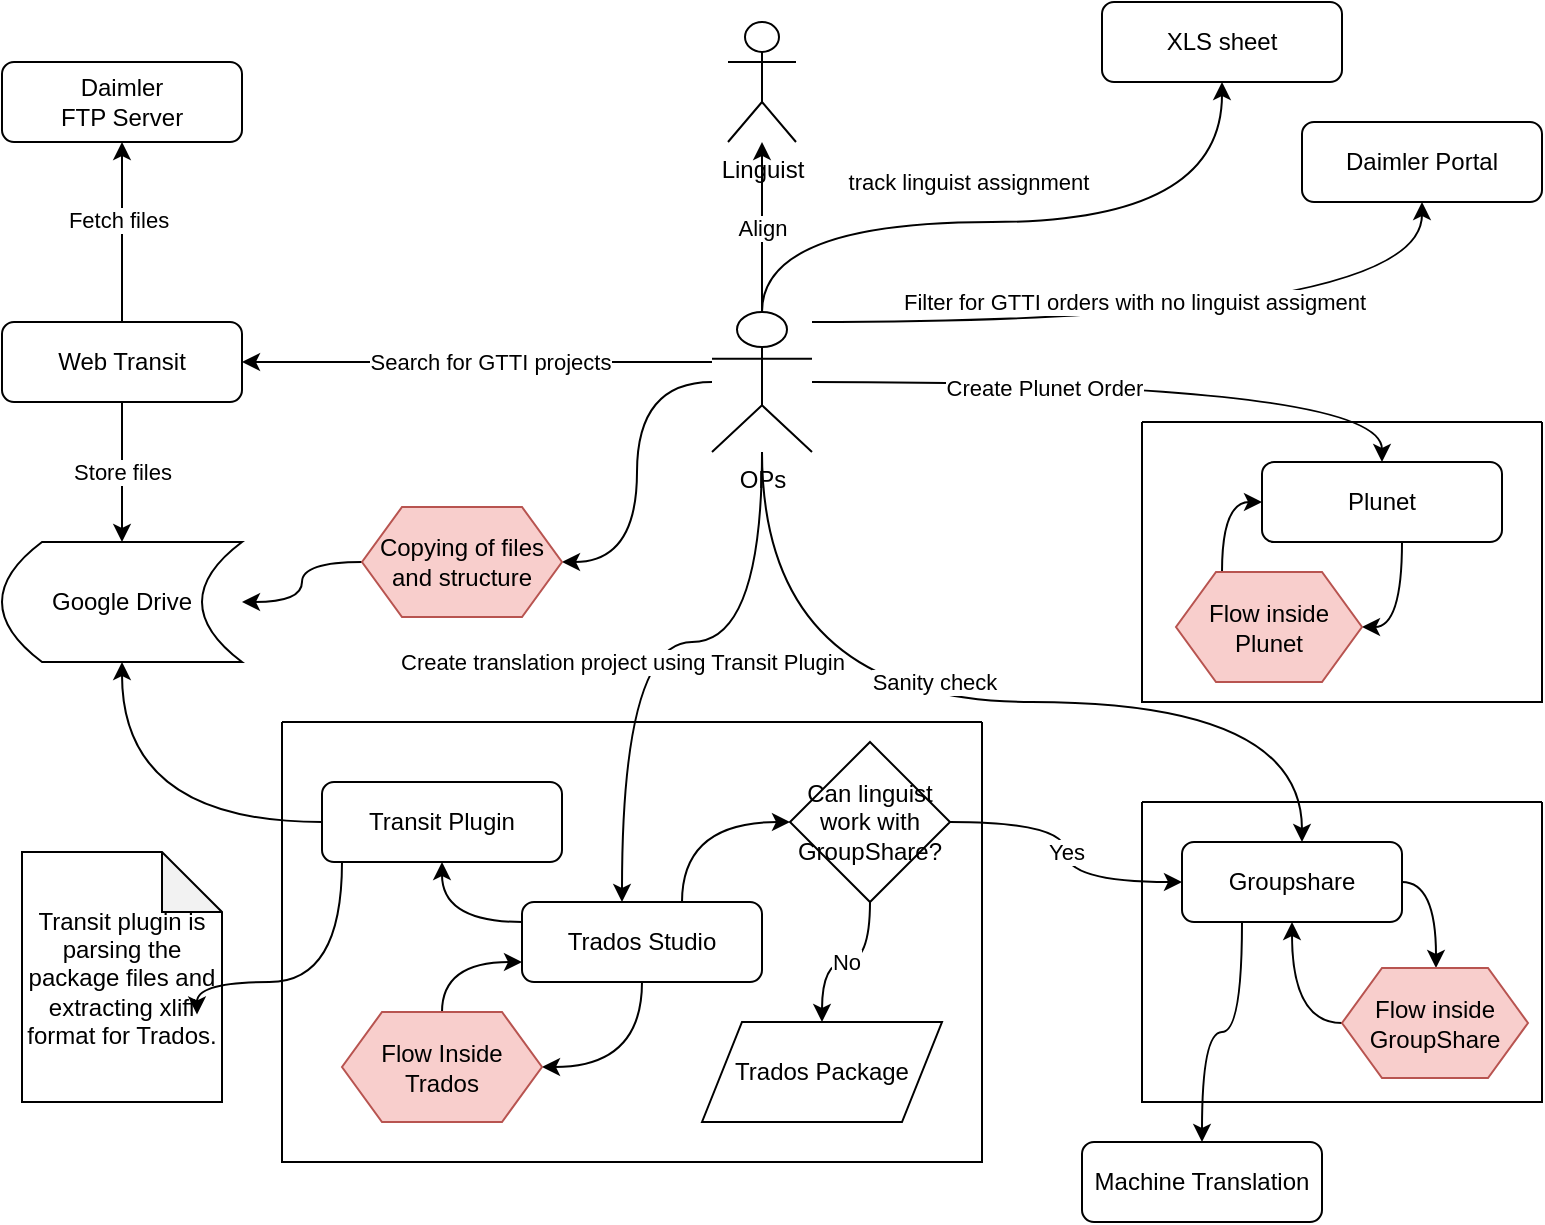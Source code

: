<mxfile version="20.2.4" type="github">
  <diagram id="C5RBs43oDa-KdzZeNtuy" name="Page-1">
    <mxGraphModel dx="819" dy="646" grid="1" gridSize="10" guides="1" tooltips="1" connect="1" arrows="1" fold="1" page="1" pageScale="1" pageWidth="827" pageHeight="1169" math="0" shadow="0">
      <root>
        <mxCell id="WIyWlLk6GJQsqaUBKTNV-0" />
        <mxCell id="WIyWlLk6GJQsqaUBKTNV-1" parent="WIyWlLk6GJQsqaUBKTNV-0" />
        <mxCell id="zu66uDf8gcWh8qEBpoMA-0" value="Daimler &lt;br&gt;FTP Server" style="rounded=1;whiteSpace=wrap;html=1;fontSize=12;glass=0;strokeWidth=1;shadow=0;" parent="WIyWlLk6GJQsqaUBKTNV-1" vertex="1">
          <mxGeometry x="20" y="110" width="120" height="40" as="geometry" />
        </mxCell>
        <mxCell id="zu66uDf8gcWh8qEBpoMA-1" value="Google Drive" style="shape=dataStorage;whiteSpace=wrap;html=1;fixedSize=1;" parent="WIyWlLk6GJQsqaUBKTNV-1" vertex="1">
          <mxGeometry x="20" y="350" width="120" height="60" as="geometry" />
        </mxCell>
        <mxCell id="zu66uDf8gcWh8qEBpoMA-17" style="edgeStyle=orthogonalEdgeStyle;orthogonalLoop=1;jettySize=auto;html=1;curved=1;" parent="WIyWlLk6GJQsqaUBKTNV-1" source="zu66uDf8gcWh8qEBpoMA-2" target="zu66uDf8gcWh8qEBpoMA-0" edge="1">
          <mxGeometry relative="1" as="geometry" />
        </mxCell>
        <mxCell id="zu66uDf8gcWh8qEBpoMA-19" value="Fetch files" style="edgeLabel;html=1;align=center;verticalAlign=middle;resizable=0;points=[];" parent="zu66uDf8gcWh8qEBpoMA-17" vertex="1" connectable="0">
          <mxGeometry x="0.15" y="1" relative="1" as="geometry">
            <mxPoint x="-1" as="offset" />
          </mxGeometry>
        </mxCell>
        <mxCell id="zu66uDf8gcWh8qEBpoMA-21" value="Store files" style="edgeStyle=orthogonalEdgeStyle;orthogonalLoop=1;jettySize=auto;html=1;curved=1;" parent="WIyWlLk6GJQsqaUBKTNV-1" source="zu66uDf8gcWh8qEBpoMA-2" target="zu66uDf8gcWh8qEBpoMA-1" edge="1">
          <mxGeometry relative="1" as="geometry">
            <Array as="points">
              <mxPoint x="80" y="260" />
              <mxPoint x="80" y="450" />
            </Array>
          </mxGeometry>
        </mxCell>
        <mxCell id="zu66uDf8gcWh8qEBpoMA-2" value="Web Transit" style="rounded=1;whiteSpace=wrap;html=1;fontSize=12;glass=0;strokeWidth=1;shadow=0;" parent="WIyWlLk6GJQsqaUBKTNV-1" vertex="1">
          <mxGeometry x="20" y="240" width="120" height="40" as="geometry" />
        </mxCell>
        <mxCell id="zu66uDf8gcWh8qEBpoMA-14" style="edgeStyle=orthogonalEdgeStyle;orthogonalLoop=1;jettySize=auto;html=1;curved=1;" parent="WIyWlLk6GJQsqaUBKTNV-1" source="zu66uDf8gcWh8qEBpoMA-3" target="zu66uDf8gcWh8qEBpoMA-2" edge="1">
          <mxGeometry relative="1" as="geometry">
            <Array as="points">
              <mxPoint x="310" y="260" />
              <mxPoint x="310" y="260" />
            </Array>
          </mxGeometry>
        </mxCell>
        <mxCell id="zu66uDf8gcWh8qEBpoMA-16" value="Search for GTTI projects" style="edgeLabel;html=1;align=center;verticalAlign=middle;resizable=0;points=[];" parent="zu66uDf8gcWh8qEBpoMA-14" vertex="1" connectable="0">
          <mxGeometry x="-0.341" y="1" relative="1" as="geometry">
            <mxPoint x="-34" y="-1" as="offset" />
          </mxGeometry>
        </mxCell>
        <mxCell id="zu66uDf8gcWh8qEBpoMA-29" value="Filter for GTTI orders with no linguist assigment" style="edgeStyle=orthogonalEdgeStyle;orthogonalLoop=1;jettySize=auto;html=1;curved=1;" parent="WIyWlLk6GJQsqaUBKTNV-1" source="zu66uDf8gcWh8qEBpoMA-3" target="zu66uDf8gcWh8qEBpoMA-28" edge="1">
          <mxGeometry x="-0.12" y="10" relative="1" as="geometry">
            <Array as="points">
              <mxPoint x="730" y="240" />
            </Array>
            <mxPoint as="offset" />
          </mxGeometry>
        </mxCell>
        <mxCell id="zu66uDf8gcWh8qEBpoMA-33" value="track linguist assignment" style="edgeStyle=orthogonalEdgeStyle;orthogonalLoop=1;jettySize=auto;html=1;curved=1;" parent="WIyWlLk6GJQsqaUBKTNV-1" source="zu66uDf8gcWh8qEBpoMA-3" target="zu66uDf8gcWh8qEBpoMA-30" edge="1">
          <mxGeometry x="-0.143" y="20" relative="1" as="geometry">
            <Array as="points">
              <mxPoint x="400" y="190" />
              <mxPoint x="630" y="190" />
            </Array>
            <mxPoint as="offset" />
          </mxGeometry>
        </mxCell>
        <mxCell id="zu66uDf8gcWh8qEBpoMA-37" value="Create translation project using Transit Plugin" style="edgeStyle=orthogonalEdgeStyle;orthogonalLoop=1;jettySize=auto;html=1;curved=1;" parent="WIyWlLk6GJQsqaUBKTNV-1" source="zu66uDf8gcWh8qEBpoMA-3" target="zu66uDf8gcWh8qEBpoMA-36" edge="1">
          <mxGeometry x="0.185" relative="1" as="geometry">
            <Array as="points">
              <mxPoint x="400" y="400" />
              <mxPoint x="330" y="400" />
            </Array>
            <mxPoint as="offset" />
          </mxGeometry>
        </mxCell>
        <mxCell id="zu66uDf8gcWh8qEBpoMA-73" value="Align" style="edgeStyle=orthogonalEdgeStyle;curved=1;orthogonalLoop=1;jettySize=auto;html=1;" parent="WIyWlLk6GJQsqaUBKTNV-1" source="zu66uDf8gcWh8qEBpoMA-3" target="zu66uDf8gcWh8qEBpoMA-31" edge="1">
          <mxGeometry relative="1" as="geometry" />
        </mxCell>
        <mxCell id="zu66uDf8gcWh8qEBpoMA-74" style="edgeStyle=orthogonalEdgeStyle;curved=1;orthogonalLoop=1;jettySize=auto;html=1;" parent="WIyWlLk6GJQsqaUBKTNV-1" source="zu66uDf8gcWh8qEBpoMA-3" target="zu66uDf8gcWh8qEBpoMA-52" edge="1">
          <mxGeometry relative="1" as="geometry">
            <Array as="points">
              <mxPoint x="400" y="430" />
              <mxPoint x="670" y="430" />
            </Array>
          </mxGeometry>
        </mxCell>
        <mxCell id="zu66uDf8gcWh8qEBpoMA-75" value="Sanity check" style="edgeLabel;html=1;align=center;verticalAlign=middle;resizable=0;points=[];" parent="zu66uDf8gcWh8qEBpoMA-74" vertex="1" connectable="0">
          <mxGeometry x="-0.181" y="-52" relative="1" as="geometry">
            <mxPoint x="20" y="-62" as="offset" />
          </mxGeometry>
        </mxCell>
        <mxCell id="zu66uDf8gcWh8qEBpoMA-83" style="edgeStyle=orthogonalEdgeStyle;curved=1;orthogonalLoop=1;jettySize=auto;html=1;" parent="WIyWlLk6GJQsqaUBKTNV-1" source="zu66uDf8gcWh8qEBpoMA-3" target="zu66uDf8gcWh8qEBpoMA-78" edge="1">
          <mxGeometry relative="1" as="geometry" />
        </mxCell>
        <mxCell id="zu66uDf8gcWh8qEBpoMA-85" value="Create Plunet Order" style="edgeLabel;html=1;align=center;verticalAlign=middle;resizable=0;points=[];" parent="zu66uDf8gcWh8qEBpoMA-83" vertex="1" connectable="0">
          <mxGeometry x="-0.286" y="-2" relative="1" as="geometry">
            <mxPoint y="1" as="offset" />
          </mxGeometry>
        </mxCell>
        <mxCell id="zu66uDf8gcWh8qEBpoMA-87" style="edgeStyle=orthogonalEdgeStyle;curved=1;orthogonalLoop=1;jettySize=auto;html=1;entryX=1;entryY=0.5;entryDx=0;entryDy=0;" parent="WIyWlLk6GJQsqaUBKTNV-1" source="zu66uDf8gcWh8qEBpoMA-3" target="zu66uDf8gcWh8qEBpoMA-86" edge="1">
          <mxGeometry relative="1" as="geometry" />
        </mxCell>
        <mxCell id="zu66uDf8gcWh8qEBpoMA-3" value="OPs" style="shape=umlActor;verticalLabelPosition=bottom;verticalAlign=top;html=1;outlineConnect=0;" parent="WIyWlLk6GJQsqaUBKTNV-1" vertex="1">
          <mxGeometry x="375" y="235" width="50" height="70" as="geometry" />
        </mxCell>
        <mxCell id="zu66uDf8gcWh8qEBpoMA-28" value="Daimler Portal" style="rounded=1;whiteSpace=wrap;html=1;fontSize=12;glass=0;strokeWidth=1;shadow=0;" parent="WIyWlLk6GJQsqaUBKTNV-1" vertex="1">
          <mxGeometry x="670" y="140" width="120" height="40" as="geometry" />
        </mxCell>
        <mxCell id="zu66uDf8gcWh8qEBpoMA-30" value="XLS sheet" style="rounded=1;whiteSpace=wrap;html=1;fontSize=12;glass=0;strokeWidth=1;shadow=0;" parent="WIyWlLk6GJQsqaUBKTNV-1" vertex="1">
          <mxGeometry x="570" y="80" width="120" height="40" as="geometry" />
        </mxCell>
        <mxCell id="zu66uDf8gcWh8qEBpoMA-31" value="Linguist" style="shape=umlActor;verticalLabelPosition=bottom;verticalAlign=top;html=1;outlineConnect=0;" parent="WIyWlLk6GJQsqaUBKTNV-1" vertex="1">
          <mxGeometry x="383" y="90" width="34" height="60" as="geometry" />
        </mxCell>
        <mxCell id="zu66uDf8gcWh8qEBpoMA-40" style="edgeStyle=orthogonalEdgeStyle;orthogonalLoop=1;jettySize=auto;html=1;entryX=0.5;entryY=1;entryDx=0;entryDy=0;curved=1;" parent="WIyWlLk6GJQsqaUBKTNV-1" source="zu66uDf8gcWh8qEBpoMA-38" target="zu66uDf8gcWh8qEBpoMA-1" edge="1">
          <mxGeometry relative="1" as="geometry" />
        </mxCell>
        <mxCell id="zu66uDf8gcWh8qEBpoMA-45" value="" style="swimlane;startSize=0;" parent="WIyWlLk6GJQsqaUBKTNV-1" vertex="1">
          <mxGeometry x="160" y="440" width="350" height="220" as="geometry">
            <mxRectangle x="220" y="420" width="70" height="23" as="alternateBounds" />
          </mxGeometry>
        </mxCell>
        <mxCell id="zu66uDf8gcWh8qEBpoMA-38" value="Transit Plugin" style="rounded=1;whiteSpace=wrap;html=1;fontSize=12;glass=0;strokeWidth=1;shadow=0;" parent="zu66uDf8gcWh8qEBpoMA-45" vertex="1">
          <mxGeometry x="20" y="30" width="120" height="40" as="geometry" />
        </mxCell>
        <mxCell id="zu66uDf8gcWh8qEBpoMA-56" style="edgeStyle=orthogonalEdgeStyle;orthogonalLoop=1;jettySize=auto;html=1;curved=1;exitX=0;exitY=0.25;exitDx=0;exitDy=0;" parent="zu66uDf8gcWh8qEBpoMA-45" source="zu66uDf8gcWh8qEBpoMA-36" target="zu66uDf8gcWh8qEBpoMA-38" edge="1">
          <mxGeometry relative="1" as="geometry">
            <Array as="points">
              <mxPoint x="80" y="100" />
            </Array>
          </mxGeometry>
        </mxCell>
        <mxCell id="zu66uDf8gcWh8qEBpoMA-61" style="edgeStyle=orthogonalEdgeStyle;curved=1;orthogonalLoop=1;jettySize=auto;html=1;" parent="zu66uDf8gcWh8qEBpoMA-45" source="zu66uDf8gcWh8qEBpoMA-36" target="zu66uDf8gcWh8qEBpoMA-59" edge="1">
          <mxGeometry relative="1" as="geometry">
            <Array as="points">
              <mxPoint x="200" y="50" />
            </Array>
          </mxGeometry>
        </mxCell>
        <mxCell id="zu66uDf8gcWh8qEBpoMA-65" style="edgeStyle=orthogonalEdgeStyle;curved=1;orthogonalLoop=1;jettySize=auto;html=1;entryX=1;entryY=0.5;entryDx=0;entryDy=0;" parent="zu66uDf8gcWh8qEBpoMA-45" source="zu66uDf8gcWh8qEBpoMA-36" target="zu66uDf8gcWh8qEBpoMA-48" edge="1">
          <mxGeometry relative="1" as="geometry" />
        </mxCell>
        <mxCell id="zu66uDf8gcWh8qEBpoMA-36" value="Trados Studio" style="rounded=1;whiteSpace=wrap;html=1;fontSize=12;glass=0;strokeWidth=1;shadow=0;" parent="zu66uDf8gcWh8qEBpoMA-45" vertex="1">
          <mxGeometry x="120" y="90" width="120" height="40" as="geometry" />
        </mxCell>
        <mxCell id="zu66uDf8gcWh8qEBpoMA-67" style="edgeStyle=orthogonalEdgeStyle;curved=1;orthogonalLoop=1;jettySize=auto;html=1;entryX=0;entryY=0.75;entryDx=0;entryDy=0;" parent="zu66uDf8gcWh8qEBpoMA-45" source="zu66uDf8gcWh8qEBpoMA-48" target="zu66uDf8gcWh8qEBpoMA-36" edge="1">
          <mxGeometry relative="1" as="geometry">
            <Array as="points">
              <mxPoint x="80" y="120" />
            </Array>
          </mxGeometry>
        </mxCell>
        <mxCell id="zu66uDf8gcWh8qEBpoMA-48" value="Flow Inside Trados" style="shape=hexagon;perimeter=hexagonPerimeter2;whiteSpace=wrap;html=1;fixedSize=1;fillColor=#f8cecc;strokeColor=#b85450;" parent="zu66uDf8gcWh8qEBpoMA-45" vertex="1">
          <mxGeometry x="30" y="145" width="100" height="55" as="geometry" />
        </mxCell>
        <mxCell id="zu66uDf8gcWh8qEBpoMA-63" value="No" style="edgeStyle=orthogonalEdgeStyle;curved=1;orthogonalLoop=1;jettySize=auto;html=1;entryX=0.5;entryY=0;entryDx=0;entryDy=0;" parent="zu66uDf8gcWh8qEBpoMA-45" source="zu66uDf8gcWh8qEBpoMA-59" target="zu66uDf8gcWh8qEBpoMA-62" edge="1">
          <mxGeometry relative="1" as="geometry" />
        </mxCell>
        <mxCell id="zu66uDf8gcWh8qEBpoMA-59" value="Can linguist work with GroupShare?" style="rhombus;whiteSpace=wrap;html=1;" parent="zu66uDf8gcWh8qEBpoMA-45" vertex="1">
          <mxGeometry x="254" y="10" width="80" height="80" as="geometry" />
        </mxCell>
        <mxCell id="zu66uDf8gcWh8qEBpoMA-62" value="Trados Package" style="shape=parallelogram;perimeter=parallelogramPerimeter;whiteSpace=wrap;html=1;fixedSize=1;" parent="zu66uDf8gcWh8qEBpoMA-45" vertex="1">
          <mxGeometry x="210" y="150" width="120" height="50" as="geometry" />
        </mxCell>
        <mxCell id="zu66uDf8gcWh8qEBpoMA-64" value="Yes" style="edgeStyle=orthogonalEdgeStyle;curved=1;orthogonalLoop=1;jettySize=auto;html=1;" parent="WIyWlLk6GJQsqaUBKTNV-1" source="zu66uDf8gcWh8qEBpoMA-59" target="zu66uDf8gcWh8qEBpoMA-52" edge="1">
          <mxGeometry relative="1" as="geometry" />
        </mxCell>
        <mxCell id="zu66uDf8gcWh8qEBpoMA-68" value="" style="swimlane;startSize=0;" parent="WIyWlLk6GJQsqaUBKTNV-1" vertex="1">
          <mxGeometry x="590" y="480" width="200" height="150" as="geometry" />
        </mxCell>
        <mxCell id="zu66uDf8gcWh8qEBpoMA-98" style="edgeStyle=orthogonalEdgeStyle;curved=1;orthogonalLoop=1;jettySize=auto;html=1;exitX=1;exitY=0.5;exitDx=0;exitDy=0;" parent="zu66uDf8gcWh8qEBpoMA-68" source="zu66uDf8gcWh8qEBpoMA-52" target="zu66uDf8gcWh8qEBpoMA-90" edge="1">
          <mxGeometry relative="1" as="geometry">
            <Array as="points">
              <mxPoint x="147" y="40" />
            </Array>
          </mxGeometry>
        </mxCell>
        <mxCell id="zu66uDf8gcWh8qEBpoMA-52" value="Groupshare" style="rounded=1;whiteSpace=wrap;html=1;fontSize=12;glass=0;strokeWidth=1;shadow=0;" parent="zu66uDf8gcWh8qEBpoMA-68" vertex="1">
          <mxGeometry x="20" y="20" width="110" height="40" as="geometry" />
        </mxCell>
        <mxCell id="zu66uDf8gcWh8qEBpoMA-96" style="edgeStyle=orthogonalEdgeStyle;curved=1;orthogonalLoop=1;jettySize=auto;html=1;entryX=0.5;entryY=1;entryDx=0;entryDy=0;" parent="zu66uDf8gcWh8qEBpoMA-68" source="zu66uDf8gcWh8qEBpoMA-90" target="zu66uDf8gcWh8qEBpoMA-52" edge="1">
          <mxGeometry relative="1" as="geometry">
            <Array as="points">
              <mxPoint x="75" y="111" />
            </Array>
          </mxGeometry>
        </mxCell>
        <mxCell id="zu66uDf8gcWh8qEBpoMA-90" value="Flow inside GroupShare" style="shape=hexagon;perimeter=hexagonPerimeter2;whiteSpace=wrap;html=1;fixedSize=1;fillColor=#f8cecc;strokeColor=#b85450;" parent="zu66uDf8gcWh8qEBpoMA-68" vertex="1">
          <mxGeometry x="100" y="83" width="93" height="55" as="geometry" />
        </mxCell>
        <mxCell id="zu66uDf8gcWh8qEBpoMA-76" value="" style="swimlane;startSize=0;" parent="WIyWlLk6GJQsqaUBKTNV-1" vertex="1">
          <mxGeometry x="590" y="290" width="200" height="140" as="geometry" />
        </mxCell>
        <mxCell id="zu66uDf8gcWh8qEBpoMA-81" style="edgeStyle=orthogonalEdgeStyle;curved=1;orthogonalLoop=1;jettySize=auto;html=1;entryX=1;entryY=0.5;entryDx=0;entryDy=0;" parent="zu66uDf8gcWh8qEBpoMA-76" source="zu66uDf8gcWh8qEBpoMA-78" target="zu66uDf8gcWh8qEBpoMA-80" edge="1">
          <mxGeometry relative="1" as="geometry">
            <Array as="points">
              <mxPoint x="130" y="103" />
            </Array>
          </mxGeometry>
        </mxCell>
        <mxCell id="zu66uDf8gcWh8qEBpoMA-78" value="Plunet" style="rounded=1;whiteSpace=wrap;html=1;fontSize=12;glass=0;strokeWidth=1;shadow=0;" parent="zu66uDf8gcWh8qEBpoMA-76" vertex="1">
          <mxGeometry x="60" y="20" width="120" height="40" as="geometry" />
        </mxCell>
        <mxCell id="zu66uDf8gcWh8qEBpoMA-82" style="edgeStyle=orthogonalEdgeStyle;curved=1;orthogonalLoop=1;jettySize=auto;html=1;entryX=0;entryY=0.5;entryDx=0;entryDy=0;" parent="zu66uDf8gcWh8qEBpoMA-76" source="zu66uDf8gcWh8qEBpoMA-80" target="zu66uDf8gcWh8qEBpoMA-78" edge="1">
          <mxGeometry relative="1" as="geometry">
            <Array as="points">
              <mxPoint x="40" y="40" />
            </Array>
          </mxGeometry>
        </mxCell>
        <mxCell id="zu66uDf8gcWh8qEBpoMA-80" value="Flow inside Plunet" style="shape=hexagon;perimeter=hexagonPerimeter2;whiteSpace=wrap;html=1;fixedSize=1;fillColor=#f8cecc;strokeColor=#b85450;" parent="zu66uDf8gcWh8qEBpoMA-76" vertex="1">
          <mxGeometry x="17" y="75" width="93" height="55" as="geometry" />
        </mxCell>
        <mxCell id="zu66uDf8gcWh8qEBpoMA-69" value="Machine Translation" style="rounded=1;whiteSpace=wrap;html=1;fontSize=12;glass=0;strokeWidth=1;shadow=0;" parent="WIyWlLk6GJQsqaUBKTNV-1" vertex="1">
          <mxGeometry x="560" y="650" width="120" height="40" as="geometry" />
        </mxCell>
        <mxCell id="zu66uDf8gcWh8qEBpoMA-71" style="edgeStyle=orthogonalEdgeStyle;curved=1;orthogonalLoop=1;jettySize=auto;html=1;" parent="WIyWlLk6GJQsqaUBKTNV-1" source="zu66uDf8gcWh8qEBpoMA-52" target="zu66uDf8gcWh8qEBpoMA-69" edge="1">
          <mxGeometry relative="1" as="geometry">
            <Array as="points">
              <mxPoint x="640" y="595" />
              <mxPoint x="620" y="595" />
            </Array>
          </mxGeometry>
        </mxCell>
        <mxCell id="zu66uDf8gcWh8qEBpoMA-89" style="edgeStyle=orthogonalEdgeStyle;curved=1;orthogonalLoop=1;jettySize=auto;html=1;entryX=1;entryY=0.5;entryDx=0;entryDy=0;" parent="WIyWlLk6GJQsqaUBKTNV-1" source="zu66uDf8gcWh8qEBpoMA-86" target="zu66uDf8gcWh8qEBpoMA-1" edge="1">
          <mxGeometry relative="1" as="geometry" />
        </mxCell>
        <mxCell id="zu66uDf8gcWh8qEBpoMA-86" value="Copying of files and structure" style="shape=hexagon;perimeter=hexagonPerimeter2;whiteSpace=wrap;html=1;fixedSize=1;fillColor=#f8cecc;strokeColor=#b85450;" parent="WIyWlLk6GJQsqaUBKTNV-1" vertex="1">
          <mxGeometry x="200" y="332.5" width="100" height="55" as="geometry" />
        </mxCell>
        <mxCell id="XHNKXfAgC_WxfXQI6XkP-0" value="Transit plugin is parsing the package files and extracting xliff format for Trados." style="shape=note;whiteSpace=wrap;html=1;backgroundOutline=1;darkOpacity=0.05;" vertex="1" parent="WIyWlLk6GJQsqaUBKTNV-1">
          <mxGeometry x="30" y="505" width="100" height="125" as="geometry" />
        </mxCell>
        <mxCell id="XHNKXfAgC_WxfXQI6XkP-1" style="edgeStyle=orthogonalEdgeStyle;orthogonalLoop=1;jettySize=auto;html=1;entryX=0.875;entryY=0.65;entryDx=0;entryDy=0;entryPerimeter=0;curved=1;" edge="1" parent="WIyWlLk6GJQsqaUBKTNV-1" source="zu66uDf8gcWh8qEBpoMA-38" target="XHNKXfAgC_WxfXQI6XkP-0">
          <mxGeometry relative="1" as="geometry">
            <Array as="points">
              <mxPoint x="190" y="570" />
            </Array>
          </mxGeometry>
        </mxCell>
      </root>
    </mxGraphModel>
  </diagram>
</mxfile>
